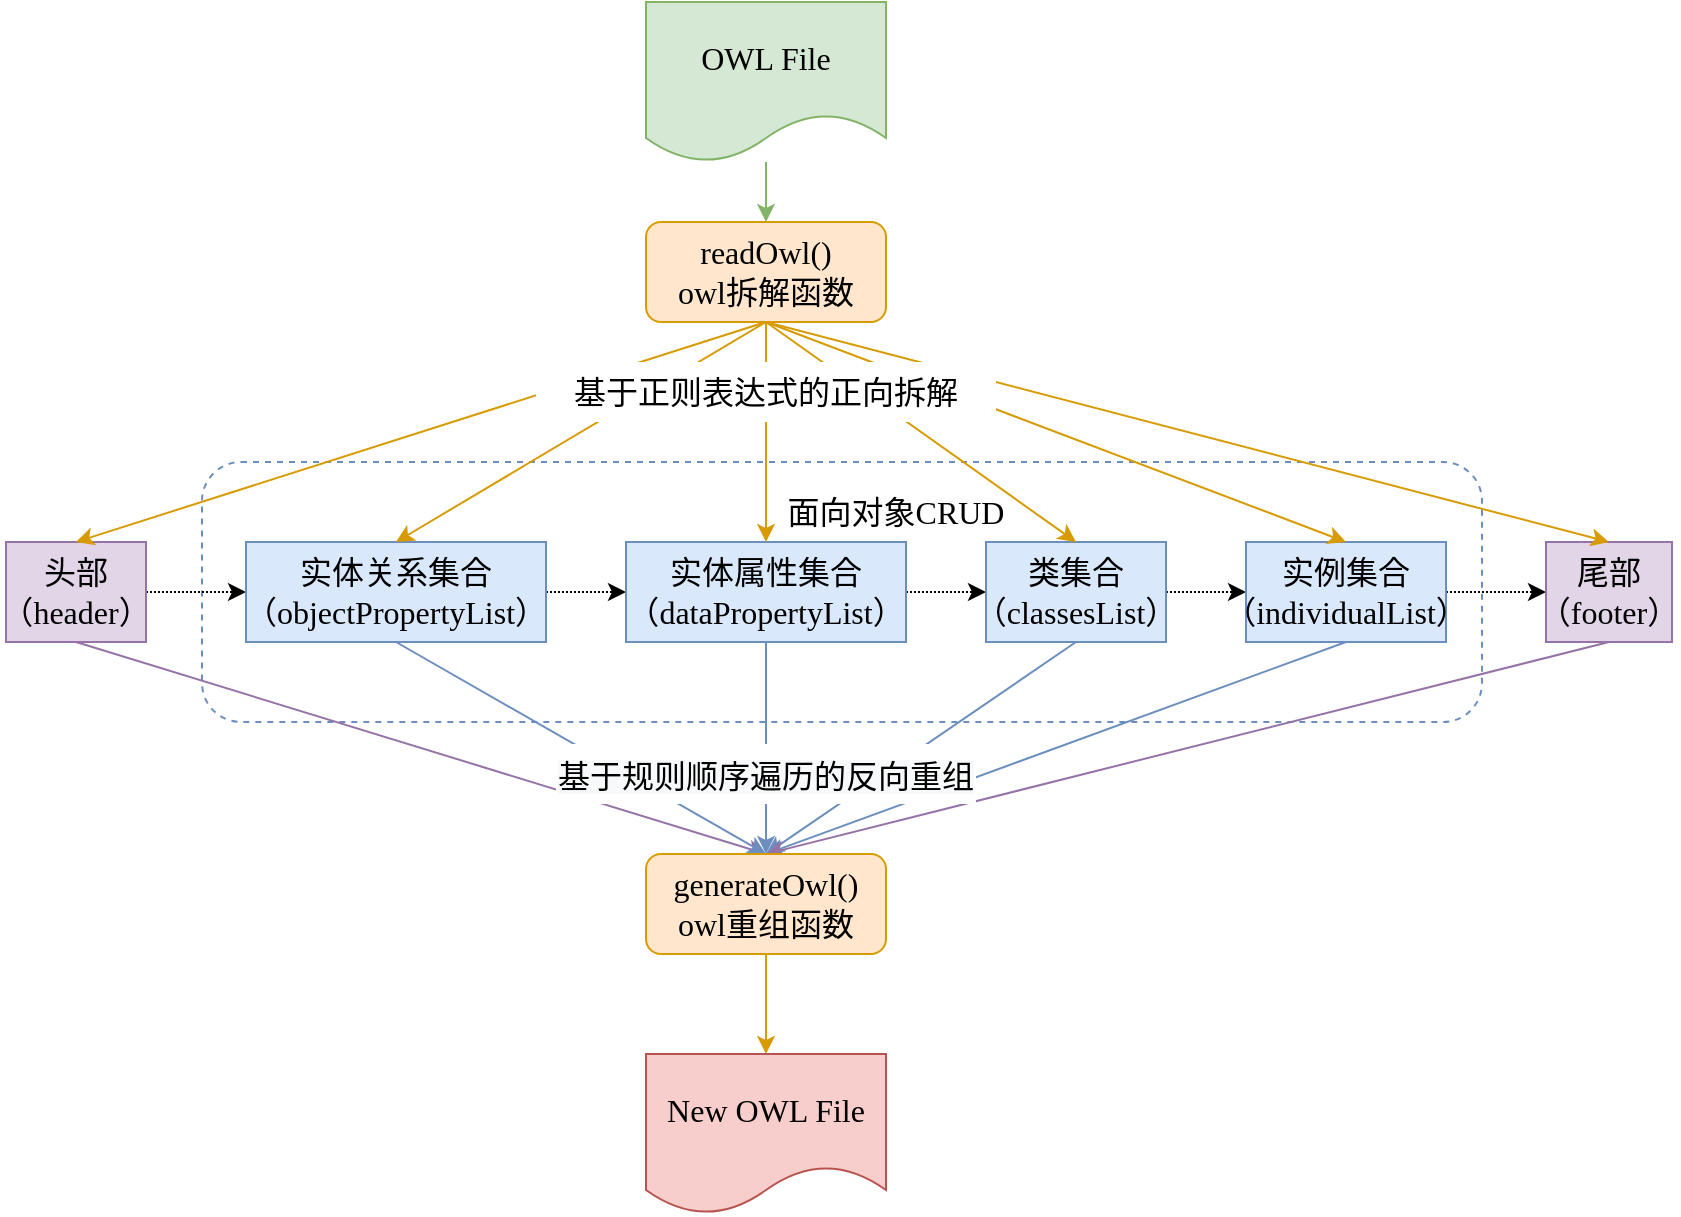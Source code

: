 <mxfile version="17.4.6" type="github">
  <diagram id="pSjn5WRUQlgRoC1lH0_e" name="Page-1">
    <mxGraphModel dx="1422" dy="738" grid="1" gridSize="10" guides="1" tooltips="1" connect="1" arrows="1" fold="1" page="1" pageScale="1" pageWidth="827" pageHeight="1169" math="0" shadow="0">
      <root>
        <mxCell id="0" />
        <mxCell id="1" parent="0" />
        <mxCell id="SNEwmq4TJXL0S9nF9Q6m-29" value="" style="rounded=1;whiteSpace=wrap;html=1;fontFamily=Times New Roman;fontSize=16;strokeWidth=1;dashed=1;fontStyle=0;fillColor=none;strokeColor=#6c8ebf;" parent="1" vertex="1">
          <mxGeometry x="168" y="350" width="640" height="130" as="geometry" />
        </mxCell>
        <mxCell id="SNEwmq4TJXL0S9nF9Q6m-4" style="edgeStyle=orthogonalEdgeStyle;rounded=0;orthogonalLoop=1;jettySize=auto;html=1;entryX=0.5;entryY=0;entryDx=0;entryDy=0;fontSize=16;fontStyle=0;strokeWidth=1;fontFamily=Times New Roman;fillColor=#d5e8d4;strokeColor=#82b366;" parent="1" source="SNEwmq4TJXL0S9nF9Q6m-2" target="SNEwmq4TJXL0S9nF9Q6m-3" edge="1">
          <mxGeometry relative="1" as="geometry">
            <Array as="points" />
          </mxGeometry>
        </mxCell>
        <mxCell id="SNEwmq4TJXL0S9nF9Q6m-2" value="&lt;font style=&quot;font-size: 16px;&quot;&gt;&lt;span style=&quot;font-size: 16px;&quot;&gt;OWL File&lt;/span&gt;&lt;/font&gt;" style="shape=document;whiteSpace=wrap;html=1;boundedLbl=1;strokeWidth=1;fontStyle=0;fillColor=#d5e8d4;strokeColor=#82b366;fontSize=16;fontFamily=Times New Roman;" parent="1" vertex="1">
          <mxGeometry x="390" y="120" width="120" height="80" as="geometry" />
        </mxCell>
        <mxCell id="SNEwmq4TJXL0S9nF9Q6m-3" value="&lt;font style=&quot;font-size: 16px;&quot;&gt;&lt;span style=&quot;font-size: 16px;&quot;&gt;readOwl()&lt;br style=&quot;font-size: 16px;&quot;&gt;&lt;/span&gt;&lt;span style=&quot;font-size: 16px;&quot;&gt;owl拆解函数&lt;/span&gt;&lt;/font&gt;&lt;span style=&quot;font-size: 16px;&quot;&gt;&lt;br style=&quot;font-size: 16px;&quot;&gt;&lt;/span&gt;" style="rounded=1;whiteSpace=wrap;html=1;fontSize=16;strokeWidth=1;fontStyle=0;fontFamily=Times New Roman;fillColor=#ffe6cc;strokeColor=#d79b00;" parent="1" vertex="1">
          <mxGeometry x="390" y="230" width="120" height="50" as="geometry" />
        </mxCell>
        <mxCell id="SNEwmq4TJXL0S9nF9Q6m-24" style="edgeStyle=orthogonalEdgeStyle;rounded=0;orthogonalLoop=1;jettySize=auto;html=1;exitX=1;exitY=0.5;exitDx=0;exitDy=0;entryX=0;entryY=0.5;entryDx=0;entryDy=0;fontFamily=Times New Roman;fontSize=16;strokeWidth=1;dashed=1;dashPattern=1 1;fontStyle=0" parent="1" source="SNEwmq4TJXL0S9nF9Q6m-5" target="SNEwmq4TJXL0S9nF9Q6m-6" edge="1">
          <mxGeometry relative="1" as="geometry" />
        </mxCell>
        <mxCell id="SNEwmq4TJXL0S9nF9Q6m-33" style="rounded=0;orthogonalLoop=1;jettySize=auto;html=1;exitX=0.5;exitY=1;exitDx=0;exitDy=0;fontFamily=Times New Roman;fontSize=16;strokeWidth=1;entryX=0.5;entryY=0;entryDx=0;entryDy=0;fontStyle=0;fillColor=#e1d5e7;strokeColor=#9673a6;" parent="1" source="SNEwmq4TJXL0S9nF9Q6m-5" target="SNEwmq4TJXL0S9nF9Q6m-32" edge="1">
          <mxGeometry relative="1" as="geometry" />
        </mxCell>
        <mxCell id="SNEwmq4TJXL0S9nF9Q6m-5" value="&lt;span style=&quot;font-size: 16px;&quot;&gt;&lt;span style=&quot;font-size: 16px;&quot;&gt;&lt;font style=&quot;font-size: 16px;&quot;&gt;头部&lt;br style=&quot;font-size: 16px;&quot;&gt;（&lt;span lang=&quot;EN-US&quot; style=&quot;font-size: 16px;&quot;&gt;header&lt;/span&gt;）&lt;/font&gt;&lt;/span&gt;&lt;/span&gt;" style="rounded=0;whiteSpace=wrap;html=1;fontSize=16;strokeWidth=1;fontStyle=0;fontFamily=Times New Roman;fillColor=#e1d5e7;strokeColor=#9673a6;" parent="1" vertex="1">
          <mxGeometry x="70" y="390" width="70" height="50" as="geometry" />
        </mxCell>
        <mxCell id="SNEwmq4TJXL0S9nF9Q6m-25" style="edgeStyle=orthogonalEdgeStyle;rounded=0;orthogonalLoop=1;jettySize=auto;html=1;exitX=1;exitY=0.5;exitDx=0;exitDy=0;entryX=0;entryY=0.5;entryDx=0;entryDy=0;fontFamily=Times New Roman;fontSize=16;strokeWidth=1;dashed=1;dashPattern=1 1;fontStyle=0" parent="1" source="SNEwmq4TJXL0S9nF9Q6m-6" target="SNEwmq4TJXL0S9nF9Q6m-7" edge="1">
          <mxGeometry relative="1" as="geometry" />
        </mxCell>
        <mxCell id="SNEwmq4TJXL0S9nF9Q6m-34" style="edgeStyle=none;rounded=0;orthogonalLoop=1;jettySize=auto;html=1;exitX=0.5;exitY=1;exitDx=0;exitDy=0;entryX=0.5;entryY=0;entryDx=0;entryDy=0;fontFamily=Times New Roman;fontSize=16;strokeWidth=1;fontStyle=0;fillColor=#dae8fc;strokeColor=#6c8ebf;" parent="1" source="SNEwmq4TJXL0S9nF9Q6m-6" target="SNEwmq4TJXL0S9nF9Q6m-32" edge="1">
          <mxGeometry relative="1" as="geometry" />
        </mxCell>
        <mxCell id="SNEwmq4TJXL0S9nF9Q6m-6" value="&lt;span style=&quot;font-size: 16px;&quot;&gt;&lt;span style=&quot;font-size: 16px;&quot;&gt;&lt;font style=&quot;font-size: 16px;&quot;&gt;实体关系集合（&lt;span lang=&quot;EN-US&quot; style=&quot;font-size: 16px;&quot;&gt;objectPropertyList&lt;/span&gt;）&lt;/font&gt;&lt;/span&gt;&lt;/span&gt;" style="rounded=0;whiteSpace=wrap;html=1;fontSize=16;strokeWidth=1;fontStyle=0;fontFamily=Times New Roman;fillColor=#dae8fc;strokeColor=#6c8ebf;" parent="1" vertex="1">
          <mxGeometry x="190" y="390" width="150" height="50" as="geometry" />
        </mxCell>
        <mxCell id="SNEwmq4TJXL0S9nF9Q6m-26" style="edgeStyle=orthogonalEdgeStyle;rounded=0;orthogonalLoop=1;jettySize=auto;html=1;exitX=1;exitY=0.5;exitDx=0;exitDy=0;dashed=1;dashPattern=1 1;fontFamily=Times New Roman;fontSize=16;strokeWidth=1;fontStyle=0" parent="1" source="SNEwmq4TJXL0S9nF9Q6m-7" target="SNEwmq4TJXL0S9nF9Q6m-8" edge="1">
          <mxGeometry relative="1" as="geometry" />
        </mxCell>
        <mxCell id="SNEwmq4TJXL0S9nF9Q6m-35" style="edgeStyle=none;rounded=0;orthogonalLoop=1;jettySize=auto;html=1;exitX=0.5;exitY=1;exitDx=0;exitDy=0;fontFamily=Times New Roman;fontSize=16;strokeWidth=1;entryX=0.5;entryY=0;entryDx=0;entryDy=0;fontStyle=0;fillColor=#dae8fc;strokeColor=#6c8ebf;" parent="1" source="SNEwmq4TJXL0S9nF9Q6m-7" target="SNEwmq4TJXL0S9nF9Q6m-32" edge="1">
          <mxGeometry relative="1" as="geometry">
            <mxPoint x="460" y="530" as="targetPoint" />
          </mxGeometry>
        </mxCell>
        <mxCell id="SNEwmq4TJXL0S9nF9Q6m-7" value="&lt;span style=&quot;font-size: 16px;&quot;&gt;&lt;span style=&quot;font-size: 16px;&quot;&gt;&lt;font style=&quot;font-size: 16px;&quot;&gt;实体属性集合（&lt;span lang=&quot;EN-US&quot; style=&quot;font-size: 16px;&quot;&gt;dataPropertyList&lt;/span&gt;）&lt;/font&gt;&lt;/span&gt;&lt;/span&gt;" style="rounded=0;whiteSpace=wrap;html=1;fontSize=16;strokeWidth=1;fontStyle=0;fontFamily=Times New Roman;fillColor=#dae8fc;strokeColor=#6c8ebf;" parent="1" vertex="1">
          <mxGeometry x="380" y="390" width="140" height="50" as="geometry" />
        </mxCell>
        <mxCell id="SNEwmq4TJXL0S9nF9Q6m-27" style="edgeStyle=orthogonalEdgeStyle;rounded=0;orthogonalLoop=1;jettySize=auto;html=1;exitX=1;exitY=0.5;exitDx=0;exitDy=0;dashed=1;dashPattern=1 1;fontFamily=Times New Roman;fontSize=16;strokeWidth=1;fontStyle=0" parent="1" source="SNEwmq4TJXL0S9nF9Q6m-8" target="SNEwmq4TJXL0S9nF9Q6m-9" edge="1">
          <mxGeometry relative="1" as="geometry" />
        </mxCell>
        <mxCell id="SNEwmq4TJXL0S9nF9Q6m-36" style="edgeStyle=none;rounded=0;orthogonalLoop=1;jettySize=auto;html=1;exitX=0.5;exitY=1;exitDx=0;exitDy=0;entryX=0.5;entryY=0;entryDx=0;entryDy=0;fontFamily=Times New Roman;fontSize=16;strokeWidth=1;fontStyle=0;fillColor=#dae8fc;strokeColor=#6c8ebf;" parent="1" source="SNEwmq4TJXL0S9nF9Q6m-8" target="SNEwmq4TJXL0S9nF9Q6m-32" edge="1">
          <mxGeometry relative="1" as="geometry" />
        </mxCell>
        <mxCell id="SNEwmq4TJXL0S9nF9Q6m-8" value="&lt;span style=&quot;font-size: 16px;&quot;&gt;&lt;span style=&quot;font-size: 16px;&quot;&gt;&lt;font style=&quot;font-size: 16px;&quot;&gt;类集合（&lt;span lang=&quot;EN-US&quot; style=&quot;font-size: 16px;&quot;&gt;classesList&lt;/span&gt;）&lt;/font&gt;&lt;/span&gt;&lt;/span&gt;" style="rounded=0;whiteSpace=wrap;html=1;fontSize=16;strokeWidth=1;fontStyle=0;fontFamily=Times New Roman;fillColor=#dae8fc;strokeColor=#6c8ebf;" parent="1" vertex="1">
          <mxGeometry x="560" y="390" width="90" height="50" as="geometry" />
        </mxCell>
        <mxCell id="SNEwmq4TJXL0S9nF9Q6m-28" style="edgeStyle=orthogonalEdgeStyle;rounded=0;orthogonalLoop=1;jettySize=auto;html=1;exitX=1;exitY=0.5;exitDx=0;exitDy=0;dashed=1;dashPattern=1 1;fontFamily=Times New Roman;fontSize=16;strokeWidth=1;fontStyle=0" parent="1" source="SNEwmq4TJXL0S9nF9Q6m-9" target="SNEwmq4TJXL0S9nF9Q6m-10" edge="1">
          <mxGeometry relative="1" as="geometry" />
        </mxCell>
        <mxCell id="SNEwmq4TJXL0S9nF9Q6m-37" style="edgeStyle=none;rounded=0;orthogonalLoop=1;jettySize=auto;html=1;exitX=0.5;exitY=1;exitDx=0;exitDy=0;entryX=0.5;entryY=0;entryDx=0;entryDy=0;fontFamily=Times New Roman;fontSize=16;strokeWidth=1;fontStyle=0;fillColor=#dae8fc;strokeColor=#6c8ebf;" parent="1" source="SNEwmq4TJXL0S9nF9Q6m-9" target="SNEwmq4TJXL0S9nF9Q6m-32" edge="1">
          <mxGeometry relative="1" as="geometry" />
        </mxCell>
        <mxCell id="SNEwmq4TJXL0S9nF9Q6m-9" value="&lt;span style=&quot;font-size: 16px;&quot;&gt;&lt;font style=&quot;font-size: 16px;&quot;&gt;&lt;span style=&quot;font-size: 16px;&quot;&gt;实例集合（&lt;/span&gt;&lt;span lang=&quot;EN-US&quot; style=&quot;font-size: 16px;&quot;&gt;individualList&lt;/span&gt;&lt;span style=&quot;font-size: 16px;&quot;&gt;）&lt;/span&gt;&lt;/font&gt;&lt;/span&gt;" style="rounded=0;whiteSpace=wrap;html=1;fontSize=16;strokeWidth=1;fontStyle=0;fontFamily=Times New Roman;fillColor=#dae8fc;strokeColor=#6c8ebf;" parent="1" vertex="1">
          <mxGeometry x="690" y="390" width="100" height="50" as="geometry" />
        </mxCell>
        <mxCell id="SNEwmq4TJXL0S9nF9Q6m-38" style="edgeStyle=none;rounded=0;orthogonalLoop=1;jettySize=auto;html=1;exitX=0.5;exitY=1;exitDx=0;exitDy=0;fontFamily=Times New Roman;fontSize=16;strokeWidth=1;entryX=0.5;entryY=0;entryDx=0;entryDy=0;fontStyle=0;fillColor=#e1d5e7;strokeColor=#9673a6;" parent="1" source="SNEwmq4TJXL0S9nF9Q6m-10" target="SNEwmq4TJXL0S9nF9Q6m-32" edge="1">
          <mxGeometry relative="1" as="geometry">
            <mxPoint x="530" y="550" as="targetPoint" />
          </mxGeometry>
        </mxCell>
        <mxCell id="SNEwmq4TJXL0S9nF9Q6m-10" value="&lt;span style=&quot;font-size: 16px;&quot;&gt;&lt;span style=&quot;font-size: 16px;&quot;&gt;&lt;font style=&quot;font-size: 16px;&quot;&gt;尾部&lt;br style=&quot;font-size: 16px;&quot;&gt;（&lt;span lang=&quot;EN-US&quot; style=&quot;font-size: 16px;&quot;&gt;footer&lt;/span&gt;）&lt;/font&gt;&lt;/span&gt;&lt;/span&gt;" style="rounded=0;whiteSpace=wrap;html=1;fontSize=16;strokeWidth=1;fontStyle=0;fontFamily=Times New Roman;fillColor=#e1d5e7;strokeColor=#9673a6;" parent="1" vertex="1">
          <mxGeometry x="840" y="390" width="63" height="50" as="geometry" />
        </mxCell>
        <mxCell id="SNEwmq4TJXL0S9nF9Q6m-18" value="" style="endArrow=classic;html=1;rounded=0;fontFamily=Times New Roman;fontSize=16;strokeWidth=1;endWidth=13;exitX=0.5;exitY=1;exitDx=0;exitDy=0;entryX=0.5;entryY=0;entryDx=0;entryDy=0;fontStyle=0;fillColor=#ffe6cc;strokeColor=#d79b00;" parent="1" source="SNEwmq4TJXL0S9nF9Q6m-3" target="SNEwmq4TJXL0S9nF9Q6m-5" edge="1">
          <mxGeometry width="50" height="50" relative="1" as="geometry">
            <mxPoint x="440" y="300" as="sourcePoint" />
            <mxPoint x="150" y="370" as="targetPoint" />
          </mxGeometry>
        </mxCell>
        <mxCell id="SNEwmq4TJXL0S9nF9Q6m-19" value="" style="endArrow=classic;html=1;rounded=0;fontFamily=Times New Roman;fontSize=16;strokeWidth=1;endWidth=13;entryX=0.5;entryY=0;entryDx=0;entryDy=0;fontStyle=0;fillColor=#ffe6cc;strokeColor=#d79b00;" parent="1" target="SNEwmq4TJXL0S9nF9Q6m-6" edge="1">
          <mxGeometry width="50" height="50" relative="1" as="geometry">
            <mxPoint x="450" y="280" as="sourcePoint" />
            <mxPoint x="270" y="370" as="targetPoint" />
          </mxGeometry>
        </mxCell>
        <mxCell id="SNEwmq4TJXL0S9nF9Q6m-20" value="" style="endArrow=classic;html=1;rounded=0;fontFamily=Times New Roman;fontSize=16;strokeWidth=1;endWidth=13;exitX=0.5;exitY=1;exitDx=0;exitDy=0;entryX=0.5;entryY=0;entryDx=0;entryDy=0;fontStyle=0;fillColor=#ffe6cc;strokeColor=#d79b00;" parent="1" source="SNEwmq4TJXL0S9nF9Q6m-3" target="SNEwmq4TJXL0S9nF9Q6m-7" edge="1">
          <mxGeometry width="50" height="50" relative="1" as="geometry">
            <mxPoint x="440" y="300" as="sourcePoint" />
            <mxPoint x="430" y="370" as="targetPoint" />
          </mxGeometry>
        </mxCell>
        <mxCell id="SNEwmq4TJXL0S9nF9Q6m-21" value="" style="endArrow=classic;html=1;rounded=0;fontFamily=Times New Roman;fontSize=16;strokeWidth=1;endWidth=13;entryX=0.5;entryY=0;entryDx=0;entryDy=0;fontStyle=0;fillColor=#ffe6cc;strokeColor=#d79b00;" parent="1" target="SNEwmq4TJXL0S9nF9Q6m-8" edge="1">
          <mxGeometry width="50" height="50" relative="1" as="geometry">
            <mxPoint x="450" y="280" as="sourcePoint" />
            <mxPoint x="560" y="370" as="targetPoint" />
          </mxGeometry>
        </mxCell>
        <mxCell id="SNEwmq4TJXL0S9nF9Q6m-22" value="" style="endArrow=classic;html=1;rounded=0;fontFamily=Times New Roman;fontSize=16;strokeWidth=1;endWidth=13;exitX=0.5;exitY=1;exitDx=0;exitDy=0;entryX=0.5;entryY=0;entryDx=0;entryDy=0;fontStyle=0;fillColor=#ffe6cc;strokeColor=#d79b00;" parent="1" source="SNEwmq4TJXL0S9nF9Q6m-3" target="SNEwmq4TJXL0S9nF9Q6m-9" edge="1">
          <mxGeometry width="50" height="50" relative="1" as="geometry">
            <mxPoint x="440" y="300" as="sourcePoint" />
            <mxPoint x="680" y="370" as="targetPoint" />
          </mxGeometry>
        </mxCell>
        <mxCell id="SNEwmq4TJXL0S9nF9Q6m-23" value="" style="endArrow=classic;html=1;rounded=0;fontFamily=Times New Roman;fontSize=16;strokeWidth=1;endWidth=13;exitX=0.5;exitY=1;exitDx=0;exitDy=0;entryX=0.5;entryY=0;entryDx=0;entryDy=0;fontStyle=0;fillColor=#ffe6cc;strokeColor=#d79b00;" parent="1" source="SNEwmq4TJXL0S9nF9Q6m-3" target="SNEwmq4TJXL0S9nF9Q6m-10" edge="1">
          <mxGeometry width="50" height="50" relative="1" as="geometry">
            <mxPoint x="440" y="300" as="sourcePoint" />
            <mxPoint x="780" y="370" as="targetPoint" />
          </mxGeometry>
        </mxCell>
        <mxCell id="SNEwmq4TJXL0S9nF9Q6m-30" value="&lt;span style=&quot;font-size: 16px;&quot;&gt;面向对象CRUD&lt;/span&gt;" style="text;html=1;strokeColor=none;fillColor=none;align=center;verticalAlign=middle;whiteSpace=wrap;rounded=0;dashed=1;fontFamily=Times New Roman;fontSize=16;fontStyle=0;strokeWidth=1;" parent="1" vertex="1">
          <mxGeometry x="440" y="360" width="150" height="30" as="geometry" />
        </mxCell>
        <mxCell id="SNEwmq4TJXL0S9nF9Q6m-40" style="edgeStyle=none;rounded=0;orthogonalLoop=1;jettySize=auto;html=1;exitX=0.5;exitY=1;exitDx=0;exitDy=0;entryX=0.5;entryY=0;entryDx=0;entryDy=0;fontFamily=Times New Roman;fontSize=16;strokeWidth=1;fontStyle=0;fillColor=#ffe6cc;strokeColor=#d79b00;" parent="1" source="SNEwmq4TJXL0S9nF9Q6m-32" target="SNEwmq4TJXL0S9nF9Q6m-39" edge="1">
          <mxGeometry relative="1" as="geometry" />
        </mxCell>
        <mxCell id="SNEwmq4TJXL0S9nF9Q6m-32" value="&lt;span lang=&quot;EN-US&quot; style=&quot;font-size: 16px;&quot;&gt;&lt;font style=&quot;font-size: 16px;&quot;&gt;&lt;span style=&quot;font-size: 16px;&quot;&gt;generateOwl()&lt;br style=&quot;font-size: 16px;&quot;&gt;&lt;/span&gt;&lt;/font&gt;&lt;/span&gt;&lt;span style=&quot;font-size: 16px;&quot;&gt;&lt;font style=&quot;font-size: 16px;&quot;&gt;owl重组函数&lt;/font&gt;&lt;br style=&quot;font-size: 16px;&quot;&gt;&lt;/span&gt;" style="rounded=1;whiteSpace=wrap;html=1;fontSize=16;strokeWidth=1;fontStyle=0;fontFamily=Times New Roman;fillColor=#ffe6cc;strokeColor=#d79b00;" parent="1" vertex="1">
          <mxGeometry x="390" y="546" width="120" height="50" as="geometry" />
        </mxCell>
        <mxCell id="SNEwmq4TJXL0S9nF9Q6m-39" value="&lt;font style=&quot;font-size: 16px;&quot;&gt;&lt;span style=&quot;font-size: 16px;&quot;&gt;New OWL File&lt;/span&gt;&lt;/font&gt;" style="shape=document;whiteSpace=wrap;html=1;boundedLbl=1;strokeWidth=1;fontStyle=0;fontSize=16;fontFamily=Times New Roman;fillColor=#f8cecc;strokeColor=#b85450;" parent="1" vertex="1">
          <mxGeometry x="390" y="646" width="120" height="80" as="geometry" />
        </mxCell>
        <mxCell id="SNEwmq4TJXL0S9nF9Q6m-41" value="基于正则表达式的正向拆解" style="text;html=1;strokeColor=none;fillColor=default;align=center;verticalAlign=middle;whiteSpace=wrap;rounded=0;dashed=1;fontFamily=Times New Roman;fontSize=16;fontStyle=0;shadow=0;glass=0;strokeWidth=1;" parent="1" vertex="1">
          <mxGeometry x="335" y="300" width="230" height="30" as="geometry" />
        </mxCell>
        <mxCell id="SNEwmq4TJXL0S9nF9Q6m-42" value="&lt;span style=&quot;color: rgb(0, 0, 0); font-size: 16px; font-style: normal; letter-spacing: normal; text-indent: 0px; text-transform: none; word-spacing: 0px; background-color: rgb(248, 249, 250); display: inline; float: none;&quot;&gt;基于规则顺序遍历的反向重组&lt;/span&gt;" style="text;whiteSpace=wrap;html=1;fontSize=16;fontFamily=Times New Roman;fillColor=default;align=center;strokeWidth=1;fontStyle=0" parent="1" vertex="1">
          <mxGeometry x="345" y="491" width="210" height="30" as="geometry" />
        </mxCell>
      </root>
    </mxGraphModel>
  </diagram>
</mxfile>
